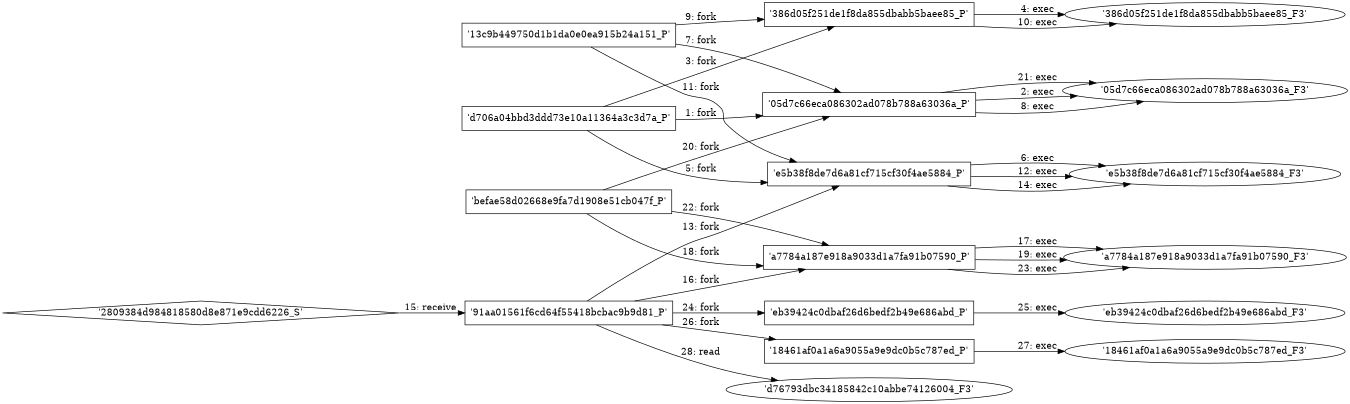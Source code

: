 digraph "D:\Learning\Paper\apt\基于CTI的攻击预警\Dataset\攻击图\ASGfromALLCTI\Microsoft Patch Tuesday for Sept. 2020 — Snort rules and prominent vulnerabilities.dot" {
rankdir="LR"
size="9"
fixedsize="false"
splines="true"
nodesep=0.3
ranksep=0
fontsize=10
overlap="scalexy"
engine= "neato"
	"'d706a04bbd3ddd73e10a11364a3c3d7a_P'" [node_type=Process shape=box]
	"'05d7c66eca086302ad078b788a63036a_P'" [node_type=Process shape=box]
	"'d706a04bbd3ddd73e10a11364a3c3d7a_P'" -> "'05d7c66eca086302ad078b788a63036a_P'" [label="1: fork"]
	"'05d7c66eca086302ad078b788a63036a_P'" [node_type=Process shape=box]
	"'05d7c66eca086302ad078b788a63036a_F3'" [node_type=File shape=ellipse]
	"'05d7c66eca086302ad078b788a63036a_P'" -> "'05d7c66eca086302ad078b788a63036a_F3'" [label="2: exec"]
	"'d706a04bbd3ddd73e10a11364a3c3d7a_P'" [node_type=Process shape=box]
	"'386d05f251de1f8da855dbabb5baee85_P'" [node_type=Process shape=box]
	"'d706a04bbd3ddd73e10a11364a3c3d7a_P'" -> "'386d05f251de1f8da855dbabb5baee85_P'" [label="3: fork"]
	"'386d05f251de1f8da855dbabb5baee85_P'" [node_type=Process shape=box]
	"'386d05f251de1f8da855dbabb5baee85_F3'" [node_type=File shape=ellipse]
	"'386d05f251de1f8da855dbabb5baee85_P'" -> "'386d05f251de1f8da855dbabb5baee85_F3'" [label="4: exec"]
	"'d706a04bbd3ddd73e10a11364a3c3d7a_P'" [node_type=Process shape=box]
	"'e5b38f8de7d6a81cf715cf30f4ae5884_P'" [node_type=Process shape=box]
	"'d706a04bbd3ddd73e10a11364a3c3d7a_P'" -> "'e5b38f8de7d6a81cf715cf30f4ae5884_P'" [label="5: fork"]
	"'e5b38f8de7d6a81cf715cf30f4ae5884_P'" [node_type=Process shape=box]
	"'e5b38f8de7d6a81cf715cf30f4ae5884_F3'" [node_type=File shape=ellipse]
	"'e5b38f8de7d6a81cf715cf30f4ae5884_P'" -> "'e5b38f8de7d6a81cf715cf30f4ae5884_F3'" [label="6: exec"]
	"'13c9b449750d1b1da0e0ea915b24a151_P'" [node_type=Process shape=box]
	"'05d7c66eca086302ad078b788a63036a_P'" [node_type=Process shape=box]
	"'13c9b449750d1b1da0e0ea915b24a151_P'" -> "'05d7c66eca086302ad078b788a63036a_P'" [label="7: fork"]
	"'05d7c66eca086302ad078b788a63036a_P'" [node_type=Process shape=box]
	"'05d7c66eca086302ad078b788a63036a_F3'" [node_type=File shape=ellipse]
	"'05d7c66eca086302ad078b788a63036a_P'" -> "'05d7c66eca086302ad078b788a63036a_F3'" [label="8: exec"]
	"'13c9b449750d1b1da0e0ea915b24a151_P'" [node_type=Process shape=box]
	"'386d05f251de1f8da855dbabb5baee85_P'" [node_type=Process shape=box]
	"'13c9b449750d1b1da0e0ea915b24a151_P'" -> "'386d05f251de1f8da855dbabb5baee85_P'" [label="9: fork"]
	"'386d05f251de1f8da855dbabb5baee85_P'" [node_type=Process shape=box]
	"'386d05f251de1f8da855dbabb5baee85_F3'" [node_type=File shape=ellipse]
	"'386d05f251de1f8da855dbabb5baee85_P'" -> "'386d05f251de1f8da855dbabb5baee85_F3'" [label="10: exec"]
	"'13c9b449750d1b1da0e0ea915b24a151_P'" [node_type=Process shape=box]
	"'e5b38f8de7d6a81cf715cf30f4ae5884_P'" [node_type=Process shape=box]
	"'13c9b449750d1b1da0e0ea915b24a151_P'" -> "'e5b38f8de7d6a81cf715cf30f4ae5884_P'" [label="11: fork"]
	"'e5b38f8de7d6a81cf715cf30f4ae5884_P'" [node_type=Process shape=box]
	"'e5b38f8de7d6a81cf715cf30f4ae5884_F3'" [node_type=File shape=ellipse]
	"'e5b38f8de7d6a81cf715cf30f4ae5884_P'" -> "'e5b38f8de7d6a81cf715cf30f4ae5884_F3'" [label="12: exec"]
	"'91aa01561f6cd64f55418bcbac9b9d81_P'" [node_type=Process shape=box]
	"'e5b38f8de7d6a81cf715cf30f4ae5884_P'" [node_type=Process shape=box]
	"'91aa01561f6cd64f55418bcbac9b9d81_P'" -> "'e5b38f8de7d6a81cf715cf30f4ae5884_P'" [label="13: fork"]
	"'e5b38f8de7d6a81cf715cf30f4ae5884_P'" [node_type=Process shape=box]
	"'e5b38f8de7d6a81cf715cf30f4ae5884_F3'" [node_type=File shape=ellipse]
	"'e5b38f8de7d6a81cf715cf30f4ae5884_P'" -> "'e5b38f8de7d6a81cf715cf30f4ae5884_F3'" [label="14: exec"]
	"'91aa01561f6cd64f55418bcbac9b9d81_P'" [node_type=Process shape=box]
	"'2809384d984818580d8e871e9cdd6226_S'" [node_type=Socket shape=diamond]
	"'2809384d984818580d8e871e9cdd6226_S'" -> "'91aa01561f6cd64f55418bcbac9b9d81_P'" [label="15: receive"]
	"'91aa01561f6cd64f55418bcbac9b9d81_P'" [node_type=Process shape=box]
	"'a7784a187e918a9033d1a7fa91b07590_P'" [node_type=Process shape=box]
	"'91aa01561f6cd64f55418bcbac9b9d81_P'" -> "'a7784a187e918a9033d1a7fa91b07590_P'" [label="16: fork"]
	"'a7784a187e918a9033d1a7fa91b07590_P'" [node_type=Process shape=box]
	"'a7784a187e918a9033d1a7fa91b07590_F3'" [node_type=File shape=ellipse]
	"'a7784a187e918a9033d1a7fa91b07590_P'" -> "'a7784a187e918a9033d1a7fa91b07590_F3'" [label="17: exec"]
	"'befae58d02668e9fa7d1908e51cb047f_P'" [node_type=Process shape=box]
	"'a7784a187e918a9033d1a7fa91b07590_P'" [node_type=Process shape=box]
	"'befae58d02668e9fa7d1908e51cb047f_P'" -> "'a7784a187e918a9033d1a7fa91b07590_P'" [label="18: fork"]
	"'a7784a187e918a9033d1a7fa91b07590_P'" [node_type=Process shape=box]
	"'a7784a187e918a9033d1a7fa91b07590_F3'" [node_type=File shape=ellipse]
	"'a7784a187e918a9033d1a7fa91b07590_P'" -> "'a7784a187e918a9033d1a7fa91b07590_F3'" [label="19: exec"]
	"'befae58d02668e9fa7d1908e51cb047f_P'" [node_type=Process shape=box]
	"'05d7c66eca086302ad078b788a63036a_P'" [node_type=Process shape=box]
	"'befae58d02668e9fa7d1908e51cb047f_P'" -> "'05d7c66eca086302ad078b788a63036a_P'" [label="20: fork"]
	"'05d7c66eca086302ad078b788a63036a_P'" [node_type=Process shape=box]
	"'05d7c66eca086302ad078b788a63036a_F3'" [node_type=File shape=ellipse]
	"'05d7c66eca086302ad078b788a63036a_P'" -> "'05d7c66eca086302ad078b788a63036a_F3'" [label="21: exec"]
	"'befae58d02668e9fa7d1908e51cb047f_P'" [node_type=Process shape=box]
	"'a7784a187e918a9033d1a7fa91b07590_P'" [node_type=Process shape=box]
	"'befae58d02668e9fa7d1908e51cb047f_P'" -> "'a7784a187e918a9033d1a7fa91b07590_P'" [label="22: fork"]
	"'a7784a187e918a9033d1a7fa91b07590_P'" [node_type=Process shape=box]
	"'a7784a187e918a9033d1a7fa91b07590_F3'" [node_type=File shape=ellipse]
	"'a7784a187e918a9033d1a7fa91b07590_P'" -> "'a7784a187e918a9033d1a7fa91b07590_F3'" [label="23: exec"]
	"'91aa01561f6cd64f55418bcbac9b9d81_P'" [node_type=Process shape=box]
	"'eb39424c0dbaf26d6bedf2b49e686abd_P'" [node_type=Process shape=box]
	"'91aa01561f6cd64f55418bcbac9b9d81_P'" -> "'eb39424c0dbaf26d6bedf2b49e686abd_P'" [label="24: fork"]
	"'eb39424c0dbaf26d6bedf2b49e686abd_P'" [node_type=Process shape=box]
	"'eb39424c0dbaf26d6bedf2b49e686abd_F3'" [node_type=File shape=ellipse]
	"'eb39424c0dbaf26d6bedf2b49e686abd_P'" -> "'eb39424c0dbaf26d6bedf2b49e686abd_F3'" [label="25: exec"]
	"'91aa01561f6cd64f55418bcbac9b9d81_P'" [node_type=Process shape=box]
	"'18461af0a1a6a9055a9e9dc0b5c787ed_P'" [node_type=Process shape=box]
	"'91aa01561f6cd64f55418bcbac9b9d81_P'" -> "'18461af0a1a6a9055a9e9dc0b5c787ed_P'" [label="26: fork"]
	"'18461af0a1a6a9055a9e9dc0b5c787ed_P'" [node_type=Process shape=box]
	"'18461af0a1a6a9055a9e9dc0b5c787ed_F3'" [node_type=File shape=ellipse]
	"'18461af0a1a6a9055a9e9dc0b5c787ed_P'" -> "'18461af0a1a6a9055a9e9dc0b5c787ed_F3'" [label="27: exec"]
	"'d76793dbc34185842c10abbe74126004_F3'" [node_type=file shape=ellipse]
	"'91aa01561f6cd64f55418bcbac9b9d81_P'" [node_type=Process shape=box]
	"'91aa01561f6cd64f55418bcbac9b9d81_P'" -> "'d76793dbc34185842c10abbe74126004_F3'" [label="28: read"]
}
